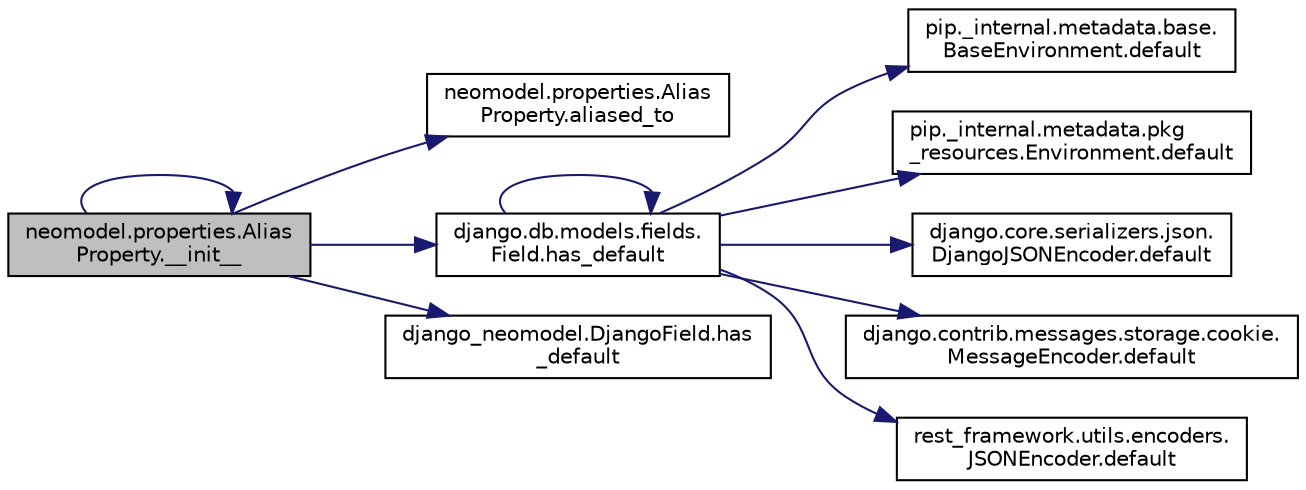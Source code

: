 digraph "neomodel.properties.AliasProperty.__init__"
{
 // LATEX_PDF_SIZE
  edge [fontname="Helvetica",fontsize="10",labelfontname="Helvetica",labelfontsize="10"];
  node [fontname="Helvetica",fontsize="10",shape=record];
  rankdir="LR";
  Node1 [label="neomodel.properties.Alias\lProperty.__init__",height=0.2,width=0.4,color="black", fillcolor="grey75", style="filled", fontcolor="black",tooltip=" "];
  Node1 -> Node1 [color="midnightblue",fontsize="10",style="solid",fontname="Helvetica"];
  Node1 -> Node2 [color="midnightblue",fontsize="10",style="solid",fontname="Helvetica"];
  Node2 [label="neomodel.properties.Alias\lProperty.aliased_to",height=0.2,width=0.4,color="black", fillcolor="white", style="filled",URL="$d6/d9b/classneomodel_1_1properties_1_1_alias_property.html#a7f2376f817c8f5fba6fa8f4d4171d8bc",tooltip=" "];
  Node1 -> Node3 [color="midnightblue",fontsize="10",style="solid",fontname="Helvetica"];
  Node3 [label="django.db.models.fields.\lField.has_default",height=0.2,width=0.4,color="black", fillcolor="white", style="filled",URL="$db/d75/classdjango_1_1db_1_1models_1_1fields_1_1_field.html#aeeb5b005ba6af0a24caac3e4676cd931",tooltip=" "];
  Node3 -> Node4 [color="midnightblue",fontsize="10",style="solid",fontname="Helvetica"];
  Node4 [label="pip._internal.metadata.base.\lBaseEnvironment.default",height=0.2,width=0.4,color="black", fillcolor="white", style="filled",URL="$df/d5d/classpip_1_1__internal_1_1metadata_1_1base_1_1_base_environment.html#aeb459d4ba734c39de0a759ac6dc8ab1c",tooltip=" "];
  Node3 -> Node5 [color="midnightblue",fontsize="10",style="solid",fontname="Helvetica"];
  Node5 [label="pip._internal.metadata.pkg\l_resources.Environment.default",height=0.2,width=0.4,color="black", fillcolor="white", style="filled",URL="$dc/dc3/classpip_1_1__internal_1_1metadata_1_1pkg__resources_1_1_environment.html#a9a8dc37ac2070a7534dc2db018f98e90",tooltip=" "];
  Node3 -> Node6 [color="midnightblue",fontsize="10",style="solid",fontname="Helvetica"];
  Node6 [label="django.core.serializers.json.\lDjangoJSONEncoder.default",height=0.2,width=0.4,color="black", fillcolor="white", style="filled",URL="$d5/d4a/classdjango_1_1core_1_1serializers_1_1json_1_1_django_j_s_o_n_encoder.html#af8357b876eafa2bceaa034dfe19a4243",tooltip=" "];
  Node3 -> Node7 [color="midnightblue",fontsize="10",style="solid",fontname="Helvetica"];
  Node7 [label="django.contrib.messages.storage.cookie.\lMessageEncoder.default",height=0.2,width=0.4,color="black", fillcolor="white", style="filled",URL="$d5/d49/classdjango_1_1contrib_1_1messages_1_1storage_1_1cookie_1_1_message_encoder.html#aec6d7e0564bb099aed7808b68ff9297a",tooltip=" "];
  Node3 -> Node8 [color="midnightblue",fontsize="10",style="solid",fontname="Helvetica"];
  Node8 [label="rest_framework.utils.encoders.\lJSONEncoder.default",height=0.2,width=0.4,color="black", fillcolor="white", style="filled",URL="$df/ddf/classrest__framework_1_1utils_1_1encoders_1_1_j_s_o_n_encoder.html#a46fa2b4fbc9719959e40aaffddc1cb06",tooltip=" "];
  Node3 -> Node3 [color="midnightblue",fontsize="10",style="solid",fontname="Helvetica"];
  Node1 -> Node9 [color="midnightblue",fontsize="10",style="solid",fontname="Helvetica"];
  Node9 [label="django_neomodel.DjangoField.has\l_default",height=0.2,width=0.4,color="black", fillcolor="white", style="filled",URL="$da/d79/classdjango__neomodel_1_1_django_field.html#a7411f48f63a0be76a07a775756f4970a",tooltip=" "];
}
